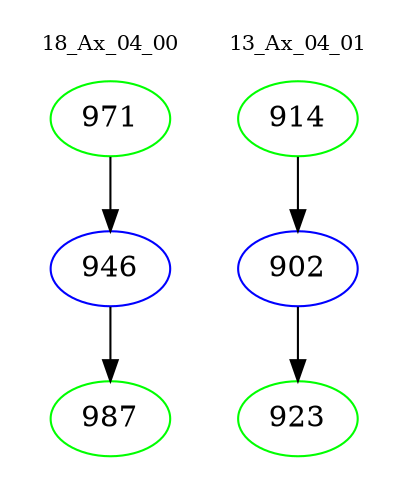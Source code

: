 digraph{
subgraph cluster_0 {
color = white
label = "18_Ax_04_00";
fontsize=10;
T0_971 [label="971", color="green"]
T0_971 -> T0_946 [color="black"]
T0_946 [label="946", color="blue"]
T0_946 -> T0_987 [color="black"]
T0_987 [label="987", color="green"]
}
subgraph cluster_1 {
color = white
label = "13_Ax_04_01";
fontsize=10;
T1_914 [label="914", color="green"]
T1_914 -> T1_902 [color="black"]
T1_902 [label="902", color="blue"]
T1_902 -> T1_923 [color="black"]
T1_923 [label="923", color="green"]
}
}
